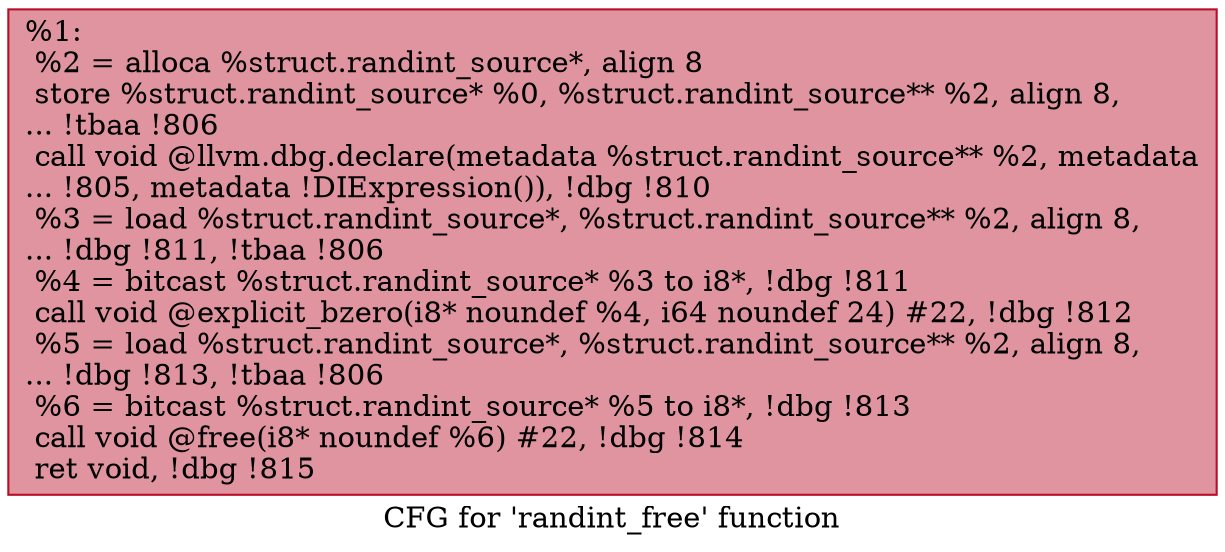digraph "CFG for 'randint_free' function" {
	label="CFG for 'randint_free' function";

	Node0x1997be0 [shape=record,color="#b70d28ff", style=filled, fillcolor="#b70d2870",label="{%1:\l  %2 = alloca %struct.randint_source*, align 8\l  store %struct.randint_source* %0, %struct.randint_source** %2, align 8,\l... !tbaa !806\l  call void @llvm.dbg.declare(metadata %struct.randint_source** %2, metadata\l... !805, metadata !DIExpression()), !dbg !810\l  %3 = load %struct.randint_source*, %struct.randint_source** %2, align 8,\l... !dbg !811, !tbaa !806\l  %4 = bitcast %struct.randint_source* %3 to i8*, !dbg !811\l  call void @explicit_bzero(i8* noundef %4, i64 noundef 24) #22, !dbg !812\l  %5 = load %struct.randint_source*, %struct.randint_source** %2, align 8,\l... !dbg !813, !tbaa !806\l  %6 = bitcast %struct.randint_source* %5 to i8*, !dbg !813\l  call void @free(i8* noundef %6) #22, !dbg !814\l  ret void, !dbg !815\l}"];
}
